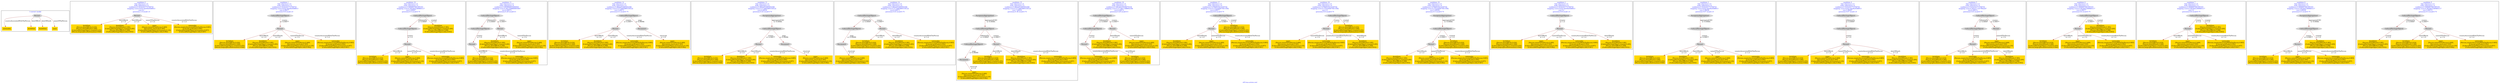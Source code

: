 digraph n0 {
fontcolor="blue"
remincross="true"
label="s03-ima-artists.xml"
subgraph cluster_0 {
label="1-correct model"
n2[style="filled",color="white",fillcolor="lightgray",label="Person1"];
n3[shape="plaintext",style="filled",fillcolor="gold",label="nationality"];
n4[shape="plaintext",style="filled",fillcolor="gold",label="birthDate"];
n5[shape="plaintext",style="filled",fillcolor="gold",label="deathDate"];
n6[shape="plaintext",style="filled",fillcolor="gold",label="name"];
}
subgraph cluster_1 {
label="candidate 0\nlink coherence:1.0\nnode coherence:1.0\nconfidence:0.5232331773706741\nmapping score:0.6327443924568913\ncost:4.0\n-precision:1.0-recall:1.0"
n8[style="filled",color="white",fillcolor="lightgray",label="Person1"];
n9[shape="plaintext",style="filled",fillcolor="gold",label="birthDate\n[Person,dateOfBirth,0.434]\n[Person,dateOfDeath,0.266]\n[CulturalHeritageObject,created,0.255]\n[Person,biographicalInformation,0.044]"];
n10[shape="plaintext",style="filled",fillcolor="gold",label="deathDate\n[Person,dateOfDeath,0.385]\n[CulturalHeritageObject,created,0.295]\n[Person,dateOfBirth,0.268]\n[CulturalHeritageObject,title,0.053]"];
n11[shape="plaintext",style="filled",fillcolor="gold",label="name\n[Person,nameOfThePerson,0.469]\n[Document,classLink,0.305]\n[CulturalHeritageObject,provenance,0.135]\n[CulturalHeritageObject,title,0.092]"];
n12[shape="plaintext",style="filled",fillcolor="gold",label="nationality\n[Person,countryAssociatedWithThePerson,0.805]\n[Concept,prefLabel,0.092]\n[CulturalHeritageObject,provenance,0.057]\n[CulturalHeritageObject,title,0.047]"];
}
subgraph cluster_2 {
label="candidate 1\nlink coherence:1.0\nnode coherence:1.0\nconfidence:0.5232331773706741\nmapping score:0.6327443924568913\ncost:4.99977\n-precision:0.8-recall:1.0"
n14[style="filled",color="white",fillcolor="lightgray",label="CulturalHeritageObject1"];
n15[style="filled",color="white",fillcolor="lightgray",label="Person1"];
n16[shape="plaintext",style="filled",fillcolor="gold",label="birthDate\n[Person,dateOfBirth,0.434]\n[Person,dateOfDeath,0.266]\n[CulturalHeritageObject,created,0.255]\n[Person,biographicalInformation,0.044]"];
n17[shape="plaintext",style="filled",fillcolor="gold",label="deathDate\n[Person,dateOfDeath,0.385]\n[CulturalHeritageObject,created,0.295]\n[Person,dateOfBirth,0.268]\n[CulturalHeritageObject,title,0.053]"];
n18[shape="plaintext",style="filled",fillcolor="gold",label="name\n[Person,nameOfThePerson,0.469]\n[Document,classLink,0.305]\n[CulturalHeritageObject,provenance,0.135]\n[CulturalHeritageObject,title,0.092]"];
n19[shape="plaintext",style="filled",fillcolor="gold",label="nationality\n[Person,countryAssociatedWithThePerson,0.805]\n[Concept,prefLabel,0.092]\n[CulturalHeritageObject,provenance,0.057]\n[CulturalHeritageObject,title,0.047]"];
}
subgraph cluster_3 {
label="candidate 10\nlink coherence:1.0\nnode coherence:1.0\nconfidence:0.5006957081995351\nmapping score:0.5835652360665117\ncost:5.99997\n-precision:0.5-recall:0.75"
n21[style="filled",color="white",fillcolor="lightgray",label="CulturalHeritageObject1"];
n22[style="filled",color="white",fillcolor="lightgray",label="CulturalHeritageObject2"];
n23[style="filled",color="white",fillcolor="lightgray",label="Person2"];
n24[shape="plaintext",style="filled",fillcolor="gold",label="birthDate\n[Person,dateOfBirth,0.434]\n[Person,dateOfDeath,0.266]\n[CulturalHeritageObject,created,0.255]\n[Person,biographicalInformation,0.044]"];
n25[shape="plaintext",style="filled",fillcolor="gold",label="name\n[Person,nameOfThePerson,0.469]\n[Document,classLink,0.305]\n[CulturalHeritageObject,provenance,0.135]\n[CulturalHeritageObject,title,0.092]"];
n26[shape="plaintext",style="filled",fillcolor="gold",label="nationality\n[Person,countryAssociatedWithThePerson,0.805]\n[Concept,prefLabel,0.092]\n[CulturalHeritageObject,provenance,0.057]\n[CulturalHeritageObject,title,0.047]"];
n27[shape="plaintext",style="filled",fillcolor="gold",label="deathDate\n[Person,dateOfDeath,0.385]\n[CulturalHeritageObject,created,0.295]\n[Person,dateOfBirth,0.268]\n[CulturalHeritageObject,title,0.053]"];
}
subgraph cluster_4 {
label="candidate 11\nlink coherence:1.0\nnode coherence:1.0\nconfidence:0.4939926054080941\nmapping score:0.5813308684693647\ncost:6.99974\n-precision:0.29-recall:0.5"
n29[style="filled",color="white",fillcolor="lightgray",label="CulturalHeritageObject1"];
n30[style="filled",color="white",fillcolor="lightgray",label="CulturalHeritageObject2"];
n31[style="filled",color="white",fillcolor="lightgray",label="Person1"];
n32[style="filled",color="white",fillcolor="lightgray",label="Person2"];
n33[shape="plaintext",style="filled",fillcolor="gold",label="birthDate\n[Person,dateOfBirth,0.434]\n[Person,dateOfDeath,0.266]\n[CulturalHeritageObject,created,0.255]\n[Person,biographicalInformation,0.044]"];
n34[shape="plaintext",style="filled",fillcolor="gold",label="nationality\n[Person,countryAssociatedWithThePerson,0.805]\n[Concept,prefLabel,0.092]\n[CulturalHeritageObject,provenance,0.057]\n[CulturalHeritageObject,title,0.047]"];
n35[shape="plaintext",style="filled",fillcolor="gold",label="deathDate\n[Person,dateOfDeath,0.385]\n[CulturalHeritageObject,created,0.295]\n[Person,dateOfBirth,0.268]\n[CulturalHeritageObject,title,0.053]"];
n36[shape="plaintext",style="filled",fillcolor="gold",label="name\n[Person,nameOfThePerson,0.469]\n[Document,classLink,0.305]\n[CulturalHeritageObject,provenance,0.135]\n[CulturalHeritageObject,title,0.092]"];
}
subgraph cluster_5 {
label="candidate 12\nlink coherence:1.0\nnode coherence:1.0\nconfidence:0.4822251685954366\nmapping score:0.5774083895318122\ncost:5.99973\n-precision:0.5-recall:0.75"
n38[style="filled",color="white",fillcolor="lightgray",label="CulturalHeritageObject1"];
n39[style="filled",color="white",fillcolor="lightgray",label="Person1"];
n40[style="filled",color="white",fillcolor="lightgray",label="Document1"];
n41[shape="plaintext",style="filled",fillcolor="gold",label="name\n[Person,nameOfThePerson,0.469]\n[Document,classLink,0.305]\n[CulturalHeritageObject,provenance,0.135]\n[CulturalHeritageObject,title,0.092]"];
n42[shape="plaintext",style="filled",fillcolor="gold",label="birthDate\n[Person,dateOfBirth,0.434]\n[Person,dateOfDeath,0.266]\n[CulturalHeritageObject,created,0.255]\n[Person,biographicalInformation,0.044]"];
n43[shape="plaintext",style="filled",fillcolor="gold",label="deathDate\n[Person,dateOfDeath,0.385]\n[CulturalHeritageObject,created,0.295]\n[Person,dateOfBirth,0.268]\n[CulturalHeritageObject,title,0.053]"];
n44[shape="plaintext",style="filled",fillcolor="gold",label="nationality\n[Person,countryAssociatedWithThePerson,0.805]\n[Concept,prefLabel,0.092]\n[CulturalHeritageObject,provenance,0.057]\n[CulturalHeritageObject,title,0.047]"];
}
subgraph cluster_6 {
label="candidate 13\nlink coherence:1.0\nnode coherence:1.0\nconfidence:0.4822251685954366\nmapping score:0.5774083895318122\ncost:6.99954\n-precision:0.43-recall:0.75"
n46[style="filled",color="white",fillcolor="lightgray",label="CulturalHeritageObject1"];
n47[style="filled",color="white",fillcolor="lightgray",label="Person1"];
n48[style="filled",color="white",fillcolor="lightgray",label="Document1"];
n49[style="filled",color="white",fillcolor="lightgray",label="EuropeanaAggregation1"];
n50[shape="plaintext",style="filled",fillcolor="gold",label="name\n[Person,nameOfThePerson,0.469]\n[Document,classLink,0.305]\n[CulturalHeritageObject,provenance,0.135]\n[CulturalHeritageObject,title,0.092]"];
n51[shape="plaintext",style="filled",fillcolor="gold",label="birthDate\n[Person,dateOfBirth,0.434]\n[Person,dateOfDeath,0.266]\n[CulturalHeritageObject,created,0.255]\n[Person,biographicalInformation,0.044]"];
n52[shape="plaintext",style="filled",fillcolor="gold",label="deathDate\n[Person,dateOfDeath,0.385]\n[CulturalHeritageObject,created,0.295]\n[Person,dateOfBirth,0.268]\n[CulturalHeritageObject,title,0.053]"];
n53[shape="plaintext",style="filled",fillcolor="gold",label="nationality\n[Person,countryAssociatedWithThePerson,0.805]\n[Concept,prefLabel,0.092]\n[CulturalHeritageObject,provenance,0.057]\n[CulturalHeritageObject,title,0.047]"];
}
subgraph cluster_7 {
label="candidate 14\nlink coherence:1.0\nnode coherence:1.0\nconfidence:0.4822251685954366\nmapping score:0.5774083895318122\ncost:6.99973\n-precision:0.43-recall:0.75"
n55[style="filled",color="white",fillcolor="lightgray",label="CulturalHeritageObject1"];
n56[style="filled",color="white",fillcolor="lightgray",label="CulturalHeritageObject2"];
n57[style="filled",color="white",fillcolor="lightgray",label="Person1"];
n58[style="filled",color="white",fillcolor="lightgray",label="Document2"];
n59[shape="plaintext",style="filled",fillcolor="gold",label="name\n[Person,nameOfThePerson,0.469]\n[Document,classLink,0.305]\n[CulturalHeritageObject,provenance,0.135]\n[CulturalHeritageObject,title,0.092]"];
n60[shape="plaintext",style="filled",fillcolor="gold",label="birthDate\n[Person,dateOfBirth,0.434]\n[Person,dateOfDeath,0.266]\n[CulturalHeritageObject,created,0.255]\n[Person,biographicalInformation,0.044]"];
n61[shape="plaintext",style="filled",fillcolor="gold",label="deathDate\n[Person,dateOfDeath,0.385]\n[CulturalHeritageObject,created,0.295]\n[Person,dateOfBirth,0.268]\n[CulturalHeritageObject,title,0.053]"];
n62[shape="plaintext",style="filled",fillcolor="gold",label="nationality\n[Person,countryAssociatedWithThePerson,0.805]\n[Concept,prefLabel,0.092]\n[CulturalHeritageObject,provenance,0.057]\n[CulturalHeritageObject,title,0.047]"];
}
subgraph cluster_8 {
label="candidate 15\nlink coherence:1.0\nnode coherence:1.0\nconfidence:0.4822251685954366\nmapping score:0.5774083895318122\ncost:7.99954\n-precision:0.38-recall:0.75"
n64[style="filled",color="white",fillcolor="lightgray",label="CulturalHeritageObject1"];
n65[style="filled",color="white",fillcolor="lightgray",label="CulturalHeritageObject2"];
n66[style="filled",color="white",fillcolor="lightgray",label="Person1"];
n67[style="filled",color="white",fillcolor="lightgray",label="Document2"];
n68[style="filled",color="white",fillcolor="lightgray",label="EuropeanaAggregation1"];
n69[shape="plaintext",style="filled",fillcolor="gold",label="name\n[Person,nameOfThePerson,0.469]\n[Document,classLink,0.305]\n[CulturalHeritageObject,provenance,0.135]\n[CulturalHeritageObject,title,0.092]"];
n70[shape="plaintext",style="filled",fillcolor="gold",label="birthDate\n[Person,dateOfBirth,0.434]\n[Person,dateOfDeath,0.266]\n[CulturalHeritageObject,created,0.255]\n[Person,biographicalInformation,0.044]"];
n71[shape="plaintext",style="filled",fillcolor="gold",label="deathDate\n[Person,dateOfDeath,0.385]\n[CulturalHeritageObject,created,0.295]\n[Person,dateOfBirth,0.268]\n[CulturalHeritageObject,title,0.053]"];
n72[shape="plaintext",style="filled",fillcolor="gold",label="nationality\n[Person,countryAssociatedWithThePerson,0.805]\n[Concept,prefLabel,0.092]\n[CulturalHeritageObject,provenance,0.057]\n[CulturalHeritageObject,title,0.047]"];
}
subgraph cluster_9 {
label="candidate 16\nlink coherence:1.0\nnode coherence:1.0\nconfidence:0.48126147658070334\nmapping score:0.5770871588602344\ncost:6.99974\n-precision:0.29-recall:0.5"
n74[style="filled",color="white",fillcolor="lightgray",label="CulturalHeritageObject1"];
n75[style="filled",color="white",fillcolor="lightgray",label="CulturalHeritageObject2"];
n76[style="filled",color="white",fillcolor="lightgray",label="Person1"];
n77[style="filled",color="white",fillcolor="lightgray",label="Person2"];
n78[shape="plaintext",style="filled",fillcolor="gold",label="nationality\n[Person,countryAssociatedWithThePerson,0.805]\n[Concept,prefLabel,0.092]\n[CulturalHeritageObject,provenance,0.057]\n[CulturalHeritageObject,title,0.047]"];
n79[shape="plaintext",style="filled",fillcolor="gold",label="deathDate\n[Person,dateOfDeath,0.385]\n[CulturalHeritageObject,created,0.295]\n[Person,dateOfBirth,0.268]\n[CulturalHeritageObject,title,0.053]"];
n80[shape="plaintext",style="filled",fillcolor="gold",label="name\n[Person,nameOfThePerson,0.469]\n[Document,classLink,0.305]\n[CulturalHeritageObject,provenance,0.135]\n[CulturalHeritageObject,title,0.092]"];
n81[shape="plaintext",style="filled",fillcolor="gold",label="birthDate\n[Person,dateOfBirth,0.434]\n[Person,dateOfDeath,0.266]\n[CulturalHeritageObject,created,0.255]\n[Person,biographicalInformation,0.044]"];
}
subgraph cluster_10 {
label="candidate 17\nlink coherence:1.0\nnode coherence:1.0\nconfidence:0.4784933423240744\nmapping score:0.5761644474413582\ncost:4.99977\n-precision:0.6-recall:0.75"
n83[style="filled",color="white",fillcolor="lightgray",label="CulturalHeritageObject1"];
n84[style="filled",color="white",fillcolor="lightgray",label="Person1"];
n85[shape="plaintext",style="filled",fillcolor="gold",label="deathDate\n[Person,dateOfDeath,0.385]\n[CulturalHeritageObject,created,0.295]\n[Person,dateOfBirth,0.268]\n[CulturalHeritageObject,title,0.053]"];
n86[shape="plaintext",style="filled",fillcolor="gold",label="name\n[Person,nameOfThePerson,0.469]\n[Document,classLink,0.305]\n[CulturalHeritageObject,provenance,0.135]\n[CulturalHeritageObject,title,0.092]"];
n87[shape="plaintext",style="filled",fillcolor="gold",label="nationality\n[Person,countryAssociatedWithThePerson,0.805]\n[Concept,prefLabel,0.092]\n[CulturalHeritageObject,provenance,0.057]\n[CulturalHeritageObject,title,0.047]"];
n88[shape="plaintext",style="filled",fillcolor="gold",label="birthDate\n[Person,dateOfBirth,0.434]\n[Person,dateOfDeath,0.266]\n[CulturalHeritageObject,created,0.255]\n[Person,biographicalInformation,0.044]"];
}
subgraph cluster_11 {
label="candidate 18\nlink coherence:1.0\nnode coherence:1.0\nconfidence:0.4784933423240744\nmapping score:0.5761644474413582\ncost:5.0\n-precision:0.6-recall:0.75"
n90[style="filled",color="white",fillcolor="lightgray",label="CulturalHeritageObject2"];
n91[style="filled",color="white",fillcolor="lightgray",label="Person2"];
n92[shape="plaintext",style="filled",fillcolor="gold",label="name\n[Person,nameOfThePerson,0.469]\n[Document,classLink,0.305]\n[CulturalHeritageObject,provenance,0.135]\n[CulturalHeritageObject,title,0.092]"];
n93[shape="plaintext",style="filled",fillcolor="gold",label="nationality\n[Person,countryAssociatedWithThePerson,0.805]\n[Concept,prefLabel,0.092]\n[CulturalHeritageObject,provenance,0.057]\n[CulturalHeritageObject,title,0.047]"];
n94[shape="plaintext",style="filled",fillcolor="gold",label="deathDate\n[Person,dateOfDeath,0.385]\n[CulturalHeritageObject,created,0.295]\n[Person,dateOfBirth,0.268]\n[CulturalHeritageObject,title,0.053]"];
n95[shape="plaintext",style="filled",fillcolor="gold",label="birthDate\n[Person,dateOfBirth,0.434]\n[Person,dateOfDeath,0.266]\n[CulturalHeritageObject,created,0.255]\n[Person,biographicalInformation,0.044]"];
}
subgraph cluster_12 {
label="candidate 19\nlink coherence:1.0\nnode coherence:1.0\nconfidence:0.4784933423240744\nmapping score:0.5761644474413582\ncost:5.99958\n-precision:0.5-recall:0.75"
n97[style="filled",color="white",fillcolor="lightgray",label="CulturalHeritageObject1"];
n98[style="filled",color="white",fillcolor="lightgray",label="Person1"];
n99[style="filled",color="white",fillcolor="lightgray",label="EuropeanaAggregation1"];
n100[shape="plaintext",style="filled",fillcolor="gold",label="deathDate\n[Person,dateOfDeath,0.385]\n[CulturalHeritageObject,created,0.295]\n[Person,dateOfBirth,0.268]\n[CulturalHeritageObject,title,0.053]"];
n101[shape="plaintext",style="filled",fillcolor="gold",label="name\n[Person,nameOfThePerson,0.469]\n[Document,classLink,0.305]\n[CulturalHeritageObject,provenance,0.135]\n[CulturalHeritageObject,title,0.092]"];
n102[shape="plaintext",style="filled",fillcolor="gold",label="nationality\n[Person,countryAssociatedWithThePerson,0.805]\n[Concept,prefLabel,0.092]\n[CulturalHeritageObject,provenance,0.057]\n[CulturalHeritageObject,title,0.047]"];
n103[shape="plaintext",style="filled",fillcolor="gold",label="birthDate\n[Person,dateOfBirth,0.434]\n[Person,dateOfDeath,0.266]\n[CulturalHeritageObject,created,0.255]\n[Person,biographicalInformation,0.044]"];
}
subgraph cluster_13 {
label="candidate 2\nlink coherence:1.0\nnode coherence:1.0\nconfidence:0.5232331773706741\nmapping score:0.6327443924568913\ncost:5.0\n-precision:0.8-recall:1.0"
n105[style="filled",color="white",fillcolor="lightgray",label="CulturalHeritageObject2"];
n106[style="filled",color="white",fillcolor="lightgray",label="Person2"];
n107[shape="plaintext",style="filled",fillcolor="gold",label="birthDate\n[Person,dateOfBirth,0.434]\n[Person,dateOfDeath,0.266]\n[CulturalHeritageObject,created,0.255]\n[Person,biographicalInformation,0.044]"];
n108[shape="plaintext",style="filled",fillcolor="gold",label="name\n[Person,nameOfThePerson,0.469]\n[Document,classLink,0.305]\n[CulturalHeritageObject,provenance,0.135]\n[CulturalHeritageObject,title,0.092]"];
n109[shape="plaintext",style="filled",fillcolor="gold",label="nationality\n[Person,countryAssociatedWithThePerson,0.805]\n[Concept,prefLabel,0.092]\n[CulturalHeritageObject,provenance,0.057]\n[CulturalHeritageObject,title,0.047]"];
n110[shape="plaintext",style="filled",fillcolor="gold",label="deathDate\n[Person,dateOfDeath,0.385]\n[CulturalHeritageObject,created,0.295]\n[Person,dateOfBirth,0.268]\n[CulturalHeritageObject,title,0.053]"];
}
subgraph cluster_14 {
label="candidate 3\nlink coherence:1.0\nnode coherence:1.0\nconfidence:0.5232331773706741\nmapping score:0.6327443924568913\ncost:5.99958\n-precision:0.67-recall:1.0"
n112[style="filled",color="white",fillcolor="lightgray",label="CulturalHeritageObject1"];
n113[style="filled",color="white",fillcolor="lightgray",label="Person1"];
n114[style="filled",color="white",fillcolor="lightgray",label="EuropeanaAggregation1"];
n115[shape="plaintext",style="filled",fillcolor="gold",label="birthDate\n[Person,dateOfBirth,0.434]\n[Person,dateOfDeath,0.266]\n[CulturalHeritageObject,created,0.255]\n[Person,biographicalInformation,0.044]"];
n116[shape="plaintext",style="filled",fillcolor="gold",label="deathDate\n[Person,dateOfDeath,0.385]\n[CulturalHeritageObject,created,0.295]\n[Person,dateOfBirth,0.268]\n[CulturalHeritageObject,title,0.053]"];
n117[shape="plaintext",style="filled",fillcolor="gold",label="name\n[Person,nameOfThePerson,0.469]\n[Document,classLink,0.305]\n[CulturalHeritageObject,provenance,0.135]\n[CulturalHeritageObject,title,0.092]"];
n118[shape="plaintext",style="filled",fillcolor="gold",label="nationality\n[Person,countryAssociatedWithThePerson,0.805]\n[Concept,prefLabel,0.092]\n[CulturalHeritageObject,provenance,0.057]\n[CulturalHeritageObject,title,0.047]"];
}
subgraph cluster_15 {
label="candidate 4\nlink coherence:1.0\nnode coherence:1.0\nconfidence:0.5232331773706741\nmapping score:0.6327443924568913\ncost:5.99997\n-precision:0.67-recall:1.0"
n120[style="filled",color="white",fillcolor="lightgray",label="CulturalHeritageObject1"];
n121[style="filled",color="white",fillcolor="lightgray",label="CulturalHeritageObject2"];
n122[style="filled",color="white",fillcolor="lightgray",label="Person2"];
n123[shape="plaintext",style="filled",fillcolor="gold",label="birthDate\n[Person,dateOfBirth,0.434]\n[Person,dateOfDeath,0.266]\n[CulturalHeritageObject,created,0.255]\n[Person,biographicalInformation,0.044]"];
n124[shape="plaintext",style="filled",fillcolor="gold",label="name\n[Person,nameOfThePerson,0.469]\n[Document,classLink,0.305]\n[CulturalHeritageObject,provenance,0.135]\n[CulturalHeritageObject,title,0.092]"];
n125[shape="plaintext",style="filled",fillcolor="gold",label="nationality\n[Person,countryAssociatedWithThePerson,0.805]\n[Concept,prefLabel,0.092]\n[CulturalHeritageObject,provenance,0.057]\n[CulturalHeritageObject,title,0.047]"];
n126[shape="plaintext",style="filled",fillcolor="gold",label="deathDate\n[Person,dateOfDeath,0.385]\n[CulturalHeritageObject,created,0.295]\n[Person,dateOfBirth,0.268]\n[CulturalHeritageObject,title,0.053]"];
}
subgraph cluster_16 {
label="candidate 5\nlink coherence:1.0\nnode coherence:1.0\nconfidence:0.5232331773706741\nmapping score:0.5910777257902247\ncost:6.99974\n-precision:0.43-recall:0.75"
n128[style="filled",color="white",fillcolor="lightgray",label="CulturalHeritageObject1"];
n129[style="filled",color="white",fillcolor="lightgray",label="CulturalHeritageObject2"];
n130[style="filled",color="white",fillcolor="lightgray",label="Person1"];
n131[style="filled",color="white",fillcolor="lightgray",label="Person2"];
n132[shape="plaintext",style="filled",fillcolor="gold",label="birthDate\n[Person,dateOfBirth,0.434]\n[Person,dateOfDeath,0.266]\n[CulturalHeritageObject,created,0.255]\n[Person,biographicalInformation,0.044]"];
n133[shape="plaintext",style="filled",fillcolor="gold",label="nationality\n[Person,countryAssociatedWithThePerson,0.805]\n[Concept,prefLabel,0.092]\n[CulturalHeritageObject,provenance,0.057]\n[CulturalHeritageObject,title,0.047]"];
n134[shape="plaintext",style="filled",fillcolor="gold",label="name\n[Person,nameOfThePerson,0.469]\n[Document,classLink,0.305]\n[CulturalHeritageObject,provenance,0.135]\n[CulturalHeritageObject,title,0.092]"];
n135[shape="plaintext",style="filled",fillcolor="gold",label="deathDate\n[Person,dateOfDeath,0.385]\n[CulturalHeritageObject,created,0.295]\n[Person,dateOfBirth,0.268]\n[CulturalHeritageObject,title,0.053]"];
}
subgraph cluster_17 {
label="candidate 6\nlink coherence:1.0\nnode coherence:1.0\nconfidence:0.5006957081995351\nmapping score:0.5835652360665117\ncost:4.99977\n-precision:0.6-recall:0.75"
n137[style="filled",color="white",fillcolor="lightgray",label="CulturalHeritageObject1"];
n138[style="filled",color="white",fillcolor="lightgray",label="Person1"];
n139[shape="plaintext",style="filled",fillcolor="gold",label="birthDate\n[Person,dateOfBirth,0.434]\n[Person,dateOfDeath,0.266]\n[CulturalHeritageObject,created,0.255]\n[Person,biographicalInformation,0.044]"];
n140[shape="plaintext",style="filled",fillcolor="gold",label="name\n[Person,nameOfThePerson,0.469]\n[Document,classLink,0.305]\n[CulturalHeritageObject,provenance,0.135]\n[CulturalHeritageObject,title,0.092]"];
n141[shape="plaintext",style="filled",fillcolor="gold",label="nationality\n[Person,countryAssociatedWithThePerson,0.805]\n[Concept,prefLabel,0.092]\n[CulturalHeritageObject,provenance,0.057]\n[CulturalHeritageObject,title,0.047]"];
n142[shape="plaintext",style="filled",fillcolor="gold",label="deathDate\n[Person,dateOfDeath,0.385]\n[CulturalHeritageObject,created,0.295]\n[Person,dateOfBirth,0.268]\n[CulturalHeritageObject,title,0.053]"];
}
subgraph cluster_18 {
label="candidate 7\nlink coherence:1.0\nnode coherence:1.0\nconfidence:0.5006957081995351\nmapping score:0.5835652360665117\ncost:5.0\n-precision:0.6-recall:0.75"
n144[style="filled",color="white",fillcolor="lightgray",label="CulturalHeritageObject2"];
n145[style="filled",color="white",fillcolor="lightgray",label="Person2"];
n146[shape="plaintext",style="filled",fillcolor="gold",label="birthDate\n[Person,dateOfBirth,0.434]\n[Person,dateOfDeath,0.266]\n[CulturalHeritageObject,created,0.255]\n[Person,biographicalInformation,0.044]"];
n147[shape="plaintext",style="filled",fillcolor="gold",label="name\n[Person,nameOfThePerson,0.469]\n[Document,classLink,0.305]\n[CulturalHeritageObject,provenance,0.135]\n[CulturalHeritageObject,title,0.092]"];
n148[shape="plaintext",style="filled",fillcolor="gold",label="nationality\n[Person,countryAssociatedWithThePerson,0.805]\n[Concept,prefLabel,0.092]\n[CulturalHeritageObject,provenance,0.057]\n[CulturalHeritageObject,title,0.047]"];
n149[shape="plaintext",style="filled",fillcolor="gold",label="deathDate\n[Person,dateOfDeath,0.385]\n[CulturalHeritageObject,created,0.295]\n[Person,dateOfBirth,0.268]\n[CulturalHeritageObject,title,0.053]"];
}
subgraph cluster_19 {
label="candidate 8\nlink coherence:1.0\nnode coherence:1.0\nconfidence:0.5006957081995351\nmapping score:0.5835652360665117\ncost:5.99958\n-precision:0.5-recall:0.75"
n151[style="filled",color="white",fillcolor="lightgray",label="CulturalHeritageObject1"];
n152[style="filled",color="white",fillcolor="lightgray",label="Person1"];
n153[style="filled",color="white",fillcolor="lightgray",label="EuropeanaAggregation1"];
n154[shape="plaintext",style="filled",fillcolor="gold",label="birthDate\n[Person,dateOfBirth,0.434]\n[Person,dateOfDeath,0.266]\n[CulturalHeritageObject,created,0.255]\n[Person,biographicalInformation,0.044]"];
n155[shape="plaintext",style="filled",fillcolor="gold",label="name\n[Person,nameOfThePerson,0.469]\n[Document,classLink,0.305]\n[CulturalHeritageObject,provenance,0.135]\n[CulturalHeritageObject,title,0.092]"];
n156[shape="plaintext",style="filled",fillcolor="gold",label="nationality\n[Person,countryAssociatedWithThePerson,0.805]\n[Concept,prefLabel,0.092]\n[CulturalHeritageObject,provenance,0.057]\n[CulturalHeritageObject,title,0.047]"];
n157[shape="plaintext",style="filled",fillcolor="gold",label="deathDate\n[Person,dateOfDeath,0.385]\n[CulturalHeritageObject,created,0.295]\n[Person,dateOfBirth,0.268]\n[CulturalHeritageObject,title,0.053]"];
}
subgraph cluster_20 {
label="candidate 9\nlink coherence:1.0\nnode coherence:1.0\nconfidence:0.5006957081995351\nmapping score:0.5835652360665117\ncost:5.99974\n-precision:0.5-recall:0.75"
n159[style="filled",color="white",fillcolor="lightgray",label="CulturalHeritageObject1"];
n160[style="filled",color="white",fillcolor="lightgray",label="CulturalHeritageObject2"];
n161[style="filled",color="white",fillcolor="lightgray",label="Person1"];
n162[shape="plaintext",style="filled",fillcolor="gold",label="birthDate\n[Person,dateOfBirth,0.434]\n[Person,dateOfDeath,0.266]\n[CulturalHeritageObject,created,0.255]\n[Person,biographicalInformation,0.044]"];
n163[shape="plaintext",style="filled",fillcolor="gold",label="name\n[Person,nameOfThePerson,0.469]\n[Document,classLink,0.305]\n[CulturalHeritageObject,provenance,0.135]\n[CulturalHeritageObject,title,0.092]"];
n164[shape="plaintext",style="filled",fillcolor="gold",label="nationality\n[Person,countryAssociatedWithThePerson,0.805]\n[Concept,prefLabel,0.092]\n[CulturalHeritageObject,provenance,0.057]\n[CulturalHeritageObject,title,0.047]"];
n165[shape="plaintext",style="filled",fillcolor="gold",label="deathDate\n[Person,dateOfDeath,0.385]\n[CulturalHeritageObject,created,0.295]\n[Person,dateOfBirth,0.268]\n[CulturalHeritageObject,title,0.053]"];
}
n2 -> n3[color="brown",fontcolor="black",label="countryAssociatedWithThePerson"]
n2 -> n4[color="brown",fontcolor="black",label="dateOfBirth"]
n2 -> n5[color="brown",fontcolor="black",label="dateOfDeath"]
n2 -> n6[color="brown",fontcolor="black",label="nameOfThePerson"]
n8 -> n9[color="brown",fontcolor="black",label="dateOfBirth\nw=1.0"]
n8 -> n10[color="brown",fontcolor="black",label="dateOfDeath\nw=1.0"]
n8 -> n11[color="brown",fontcolor="black",label="nameOfThePerson\nw=1.0"]
n8 -> n12[color="brown",fontcolor="black",label="countryAssociatedWithThePerson\nw=1.0"]
n14 -> n15[color="brown",fontcolor="black",label="creator\nw=0.99977"]
n15 -> n16[color="brown",fontcolor="black",label="dateOfBirth\nw=1.0"]
n15 -> n17[color="brown",fontcolor="black",label="dateOfDeath\nw=1.0"]
n15 -> n18[color="brown",fontcolor="black",label="nameOfThePerson\nw=1.0"]
n15 -> n19[color="brown",fontcolor="black",label="countryAssociatedWithThePerson\nw=1.0"]
n21 -> n22[color="brown",fontcolor="black",label="isRelatedTo\nw=0.99997"]
n22 -> n23[color="brown",fontcolor="black",label="creator\nw=1.0"]
n23 -> n24[color="brown",fontcolor="black",label="dateOfBirth\nw=1.0"]
n23 -> n25[color="brown",fontcolor="black",label="nameOfThePerson\nw=1.0"]
n23 -> n26[color="brown",fontcolor="black",label="countryAssociatedWithThePerson\nw=1.0"]
n21 -> n27[color="brown",fontcolor="black",label="created\nw=1.0"]
n29 -> n30[color="brown",fontcolor="black",label="isRelatedTo\nw=0.99997"]
n29 -> n31[color="brown",fontcolor="black",label="creator\nw=0.99977"]
n30 -> n32[color="brown",fontcolor="black",label="creator\nw=1.0"]
n32 -> n33[color="brown",fontcolor="black",label="dateOfBirth\nw=1.0"]
n32 -> n34[color="brown",fontcolor="black",label="countryAssociatedWithThePerson\nw=1.0"]
n31 -> n35[color="brown",fontcolor="black",label="dateOfBirth\nw=1.0"]
n31 -> n36[color="brown",fontcolor="black",label="nameOfThePerson\nw=1.0"]
n38 -> n39[color="brown",fontcolor="black",label="creator\nw=0.99977"]
n38 -> n40[color="brown",fontcolor="black",label="page\nw=0.99996"]
n40 -> n41[color="brown",fontcolor="black",label="classLink\nw=1.0"]
n39 -> n42[color="brown",fontcolor="black",label="dateOfBirth\nw=1.0"]
n39 -> n43[color="brown",fontcolor="black",label="dateOfDeath\nw=1.0"]
n39 -> n44[color="brown",fontcolor="black",label="countryAssociatedWithThePerson\nw=1.0"]
n46 -> n47[color="brown",fontcolor="black",label="creator\nw=0.99977"]
n46 -> n48[color="brown",fontcolor="black",label="page\nw=0.99996"]
n49 -> n46[color="brown",fontcolor="black",label="aggregatedCHO\nw=0.99981"]
n48 -> n50[color="brown",fontcolor="black",label="classLink\nw=1.0"]
n47 -> n51[color="brown",fontcolor="black",label="dateOfBirth\nw=1.0"]
n47 -> n52[color="brown",fontcolor="black",label="dateOfDeath\nw=1.0"]
n47 -> n53[color="brown",fontcolor="black",label="countryAssociatedWithThePerson\nw=1.0"]
n55 -> n56[color="brown",fontcolor="black",label="isRelatedTo\nw=0.99997"]
n55 -> n57[color="brown",fontcolor="black",label="creator\nw=0.99977"]
n56 -> n58[color="brown",fontcolor="black",label="page\nw=0.99999"]
n58 -> n59[color="brown",fontcolor="black",label="classLink\nw=1.0"]
n57 -> n60[color="brown",fontcolor="black",label="dateOfBirth\nw=1.0"]
n57 -> n61[color="brown",fontcolor="black",label="dateOfDeath\nw=1.0"]
n57 -> n62[color="brown",fontcolor="black",label="countryAssociatedWithThePerson\nw=1.0"]
n64 -> n65[color="brown",fontcolor="black",label="isRelatedTo\nw=0.99997"]
n64 -> n66[color="brown",fontcolor="black",label="creator\nw=0.99977"]
n65 -> n67[color="brown",fontcolor="black",label="page\nw=0.99999"]
n68 -> n64[color="brown",fontcolor="black",label="aggregatedCHO\nw=0.99981"]
n67 -> n69[color="brown",fontcolor="black",label="classLink\nw=1.0"]
n66 -> n70[color="brown",fontcolor="black",label="dateOfBirth\nw=1.0"]
n66 -> n71[color="brown",fontcolor="black",label="dateOfDeath\nw=1.0"]
n66 -> n72[color="brown",fontcolor="black",label="countryAssociatedWithThePerson\nw=1.0"]
n74 -> n75[color="brown",fontcolor="black",label="isRelatedTo\nw=0.99997"]
n74 -> n76[color="brown",fontcolor="black",label="creator\nw=0.99977"]
n75 -> n77[color="brown",fontcolor="black",label="creator\nw=1.0"]
n77 -> n78[color="brown",fontcolor="black",label="countryAssociatedWithThePerson\nw=1.0"]
n76 -> n79[color="brown",fontcolor="black",label="dateOfDeath\nw=1.0"]
n76 -> n80[color="brown",fontcolor="black",label="nameOfThePerson\nw=1.0"]
n77 -> n81[color="brown",fontcolor="black",label="dateOfDeath\nw=1.0"]
n83 -> n84[color="brown",fontcolor="black",label="creator\nw=0.99977"]
n84 -> n85[color="brown",fontcolor="black",label="dateOfDeath\nw=1.0"]
n84 -> n86[color="brown",fontcolor="black",label="nameOfThePerson\nw=1.0"]
n84 -> n87[color="brown",fontcolor="black",label="countryAssociatedWithThePerson\nw=1.0"]
n83 -> n88[color="brown",fontcolor="black",label="created\nw=1.0"]
n90 -> n91[color="brown",fontcolor="black",label="creator\nw=1.0"]
n91 -> n92[color="brown",fontcolor="black",label="nameOfThePerson\nw=1.0"]
n91 -> n93[color="brown",fontcolor="black",label="countryAssociatedWithThePerson\nw=1.0"]
n91 -> n94[color="brown",fontcolor="black",label="dateOfDeath\nw=1.0"]
n90 -> n95[color="brown",fontcolor="black",label="created\nw=1.0"]
n97 -> n98[color="brown",fontcolor="black",label="creator\nw=0.99977"]
n99 -> n97[color="brown",fontcolor="black",label="aggregatedCHO\nw=0.99981"]
n98 -> n100[color="brown",fontcolor="black",label="dateOfDeath\nw=1.0"]
n98 -> n101[color="brown",fontcolor="black",label="nameOfThePerson\nw=1.0"]
n98 -> n102[color="brown",fontcolor="black",label="countryAssociatedWithThePerson\nw=1.0"]
n97 -> n103[color="brown",fontcolor="black",label="created\nw=1.0"]
n105 -> n106[color="brown",fontcolor="black",label="creator\nw=1.0"]
n106 -> n107[color="brown",fontcolor="black",label="dateOfBirth\nw=1.0"]
n106 -> n108[color="brown",fontcolor="black",label="nameOfThePerson\nw=1.0"]
n106 -> n109[color="brown",fontcolor="black",label="countryAssociatedWithThePerson\nw=1.0"]
n106 -> n110[color="brown",fontcolor="black",label="dateOfDeath\nw=1.0"]
n112 -> n113[color="brown",fontcolor="black",label="creator\nw=0.99977"]
n114 -> n112[color="brown",fontcolor="black",label="aggregatedCHO\nw=0.99981"]
n113 -> n115[color="brown",fontcolor="black",label="dateOfBirth\nw=1.0"]
n113 -> n116[color="brown",fontcolor="black",label="dateOfDeath\nw=1.0"]
n113 -> n117[color="brown",fontcolor="black",label="nameOfThePerson\nw=1.0"]
n113 -> n118[color="brown",fontcolor="black",label="countryAssociatedWithThePerson\nw=1.0"]
n120 -> n121[color="brown",fontcolor="black",label="isRelatedTo\nw=0.99997"]
n121 -> n122[color="brown",fontcolor="black",label="creator\nw=1.0"]
n122 -> n123[color="brown",fontcolor="black",label="dateOfBirth\nw=1.0"]
n122 -> n124[color="brown",fontcolor="black",label="nameOfThePerson\nw=1.0"]
n122 -> n125[color="brown",fontcolor="black",label="countryAssociatedWithThePerson\nw=1.0"]
n122 -> n126[color="brown",fontcolor="black",label="dateOfDeath\nw=1.0"]
n128 -> n129[color="brown",fontcolor="black",label="isRelatedTo\nw=0.99997"]
n128 -> n130[color="brown",fontcolor="black",label="creator\nw=0.99977"]
n129 -> n131[color="brown",fontcolor="black",label="creator\nw=1.0"]
n131 -> n132[color="brown",fontcolor="black",label="dateOfBirth\nw=1.0"]
n131 -> n133[color="brown",fontcolor="black",label="countryAssociatedWithThePerson\nw=1.0"]
n130 -> n134[color="brown",fontcolor="black",label="nameOfThePerson\nw=1.0"]
n131 -> n135[color="brown",fontcolor="black",label="dateOfDeath\nw=1.0"]
n137 -> n138[color="brown",fontcolor="black",label="creator\nw=0.99977"]
n138 -> n139[color="brown",fontcolor="black",label="dateOfBirth\nw=1.0"]
n138 -> n140[color="brown",fontcolor="black",label="nameOfThePerson\nw=1.0"]
n138 -> n141[color="brown",fontcolor="black",label="countryAssociatedWithThePerson\nw=1.0"]
n137 -> n142[color="brown",fontcolor="black",label="created\nw=1.0"]
n144 -> n145[color="brown",fontcolor="black",label="creator\nw=1.0"]
n145 -> n146[color="brown",fontcolor="black",label="dateOfBirth\nw=1.0"]
n145 -> n147[color="brown",fontcolor="black",label="nameOfThePerson\nw=1.0"]
n145 -> n148[color="brown",fontcolor="black",label="countryAssociatedWithThePerson\nw=1.0"]
n144 -> n149[color="brown",fontcolor="black",label="created\nw=1.0"]
n151 -> n152[color="brown",fontcolor="black",label="creator\nw=0.99977"]
n153 -> n151[color="brown",fontcolor="black",label="aggregatedCHO\nw=0.99981"]
n152 -> n154[color="brown",fontcolor="black",label="dateOfBirth\nw=1.0"]
n152 -> n155[color="brown",fontcolor="black",label="nameOfThePerson\nw=1.0"]
n152 -> n156[color="brown",fontcolor="black",label="countryAssociatedWithThePerson\nw=1.0"]
n151 -> n157[color="brown",fontcolor="black",label="created\nw=1.0"]
n159 -> n160[color="brown",fontcolor="black",label="isRelatedTo\nw=0.99997"]
n159 -> n161[color="brown",fontcolor="black",label="creator\nw=0.99977"]
n161 -> n162[color="brown",fontcolor="black",label="dateOfBirth\nw=1.0"]
n161 -> n163[color="brown",fontcolor="black",label="nameOfThePerson\nw=1.0"]
n161 -> n164[color="brown",fontcolor="black",label="countryAssociatedWithThePerson\nw=1.0"]
n160 -> n165[color="brown",fontcolor="black",label="created\nw=1.0"]
}
